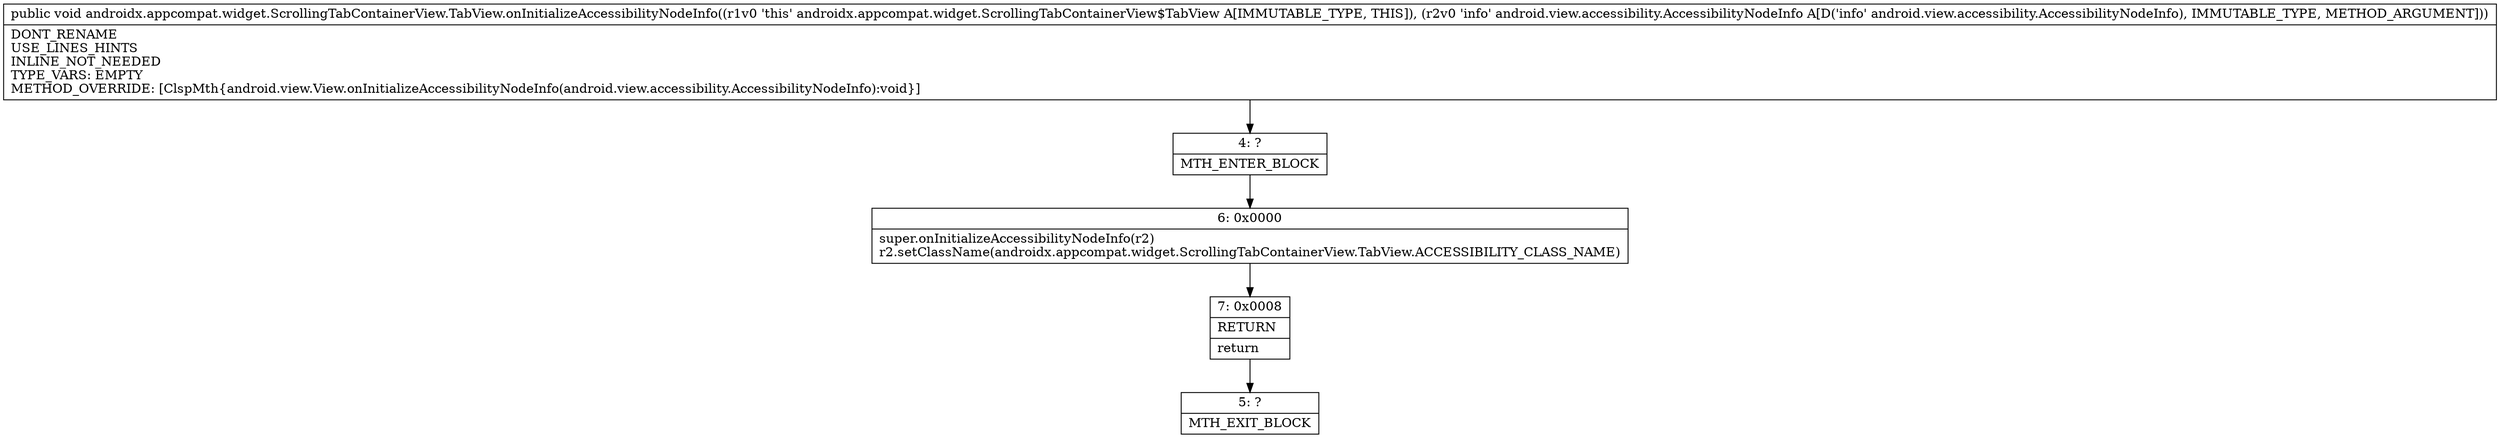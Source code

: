 digraph "CFG forandroidx.appcompat.widget.ScrollingTabContainerView.TabView.onInitializeAccessibilityNodeInfo(Landroid\/view\/accessibility\/AccessibilityNodeInfo;)V" {
Node_4 [shape=record,label="{4\:\ ?|MTH_ENTER_BLOCK\l}"];
Node_6 [shape=record,label="{6\:\ 0x0000|super.onInitializeAccessibilityNodeInfo(r2)\lr2.setClassName(androidx.appcompat.widget.ScrollingTabContainerView.TabView.ACCESSIBILITY_CLASS_NAME)\l}"];
Node_7 [shape=record,label="{7\:\ 0x0008|RETURN\l|return\l}"];
Node_5 [shape=record,label="{5\:\ ?|MTH_EXIT_BLOCK\l}"];
MethodNode[shape=record,label="{public void androidx.appcompat.widget.ScrollingTabContainerView.TabView.onInitializeAccessibilityNodeInfo((r1v0 'this' androidx.appcompat.widget.ScrollingTabContainerView$TabView A[IMMUTABLE_TYPE, THIS]), (r2v0 'info' android.view.accessibility.AccessibilityNodeInfo A[D('info' android.view.accessibility.AccessibilityNodeInfo), IMMUTABLE_TYPE, METHOD_ARGUMENT]))  | DONT_RENAME\lUSE_LINES_HINTS\lINLINE_NOT_NEEDED\lTYPE_VARS: EMPTY\lMETHOD_OVERRIDE: [ClspMth\{android.view.View.onInitializeAccessibilityNodeInfo(android.view.accessibility.AccessibilityNodeInfo):void\}]\l}"];
MethodNode -> Node_4;Node_4 -> Node_6;
Node_6 -> Node_7;
Node_7 -> Node_5;
}

